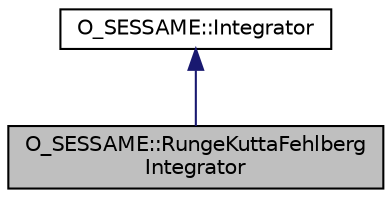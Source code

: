 digraph "O_SESSAME::RungeKuttaFehlbergIntegrator"
{
 // LATEX_PDF_SIZE
  edge [fontname="Helvetica",fontsize="10",labelfontname="Helvetica",labelfontsize="10"];
  node [fontname="Helvetica",fontsize="10",shape=record];
  Node1 [label="O_SESSAME::RungeKuttaFehlberg\lIntegrator",height=0.2,width=0.4,color="black", fillcolor="grey75", style="filled", fontcolor="black",tooltip="Runge-Kutta-Fehlberg integrator."];
  Node2 -> Node1 [dir="back",color="midnightblue",fontsize="10",style="solid",fontname="Helvetica"];
  Node2 [label="O_SESSAME::Integrator",height=0.2,width=0.4,color="black", fillcolor="white", style="filled",URL="$classO__SESSAME_1_1Integrator.html",tooltip="Interface class to the Integrator algorithm strategies."];
}
